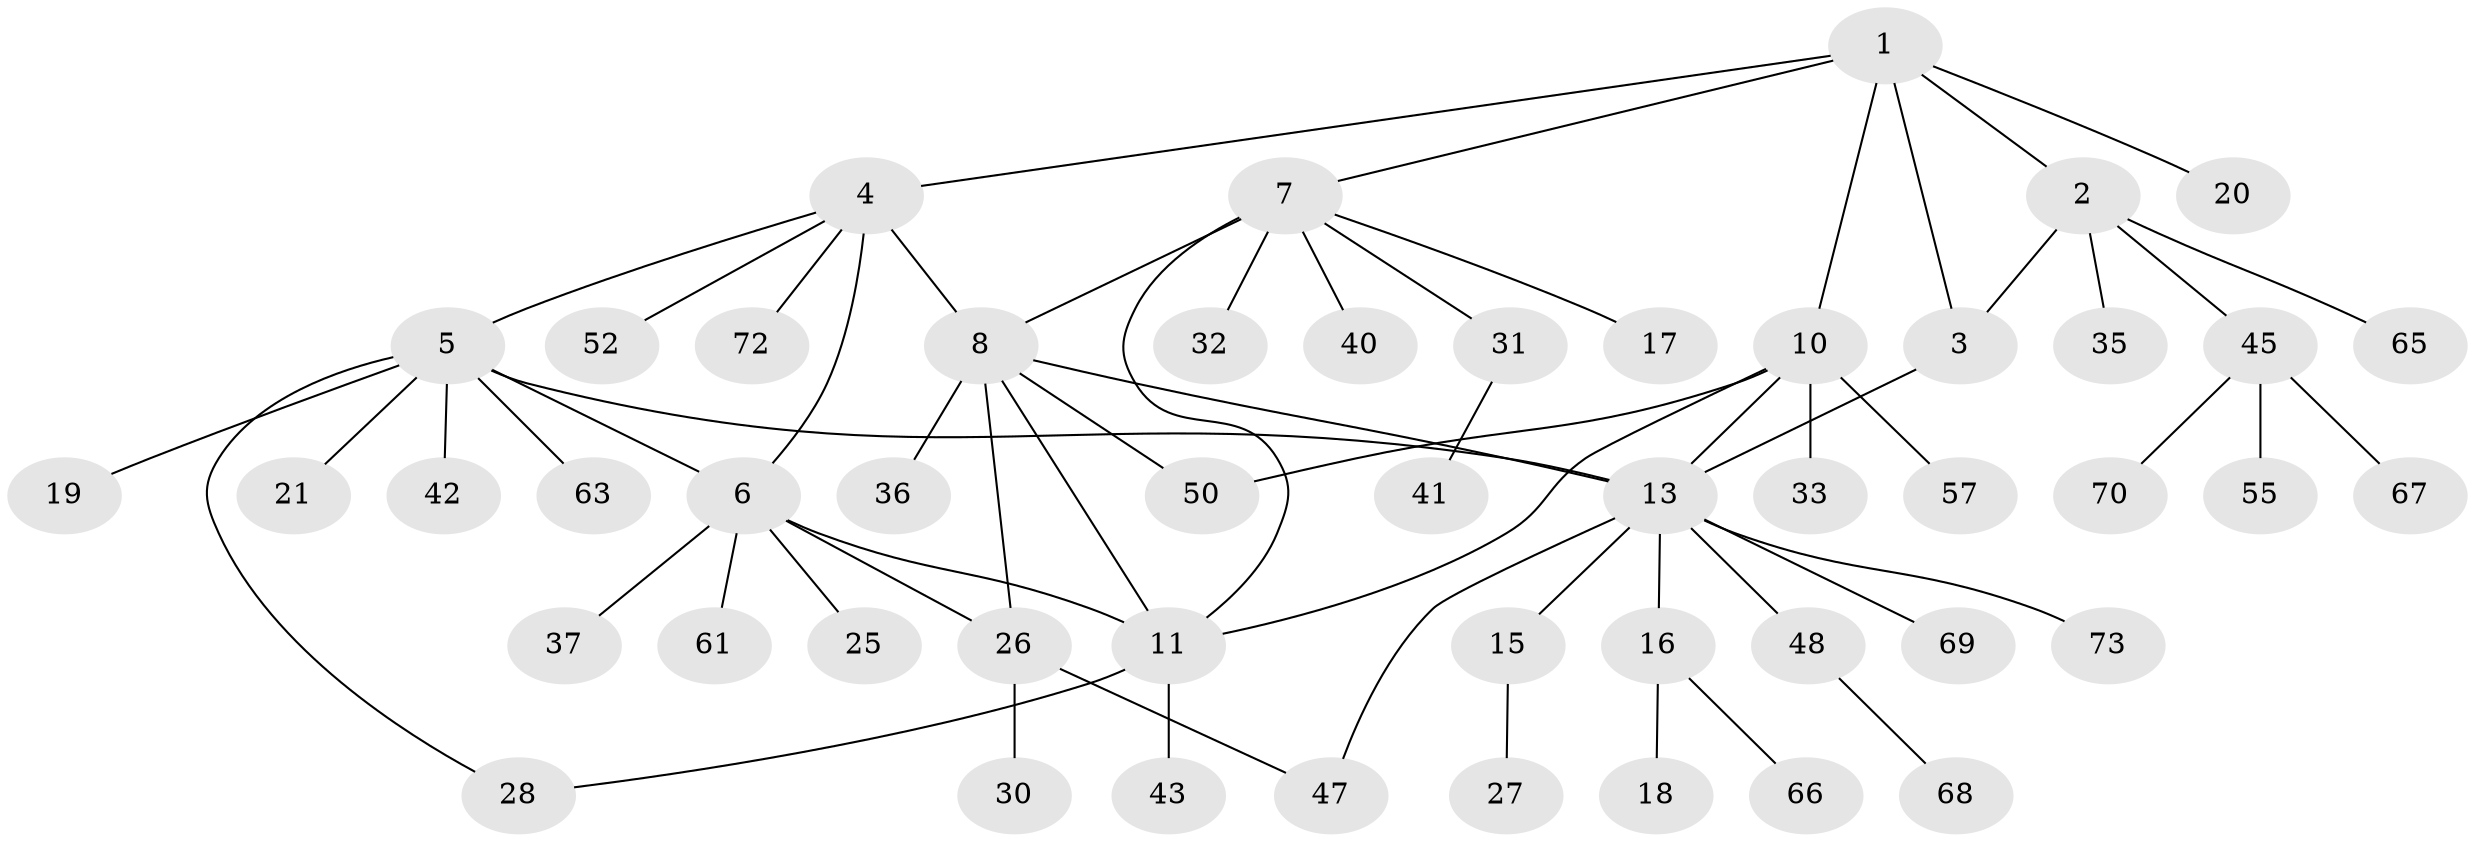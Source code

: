 // original degree distribution, {7: 0.0410958904109589, 6: 0.0410958904109589, 4: 0.0958904109589041, 8: 0.0273972602739726, 5: 0.0410958904109589, 9: 0.0136986301369863, 1: 0.547945205479452, 2: 0.1506849315068493, 3: 0.0410958904109589}
// Generated by graph-tools (version 1.1) at 2025/11/02/27/25 16:11:32]
// undirected, 50 vertices, 62 edges
graph export_dot {
graph [start="1"]
  node [color=gray90,style=filled];
  1 [super="+34"];
  2 [super="+71"];
  3 [super="+58"];
  4 [super="+64"];
  5 [super="+23"];
  6 [super="+29"];
  7 [super="+9"];
  8 [super="+38"];
  10 [super="+24"];
  11 [super="+12"];
  13 [super="+14"];
  15 [super="+60"];
  16 [super="+22"];
  17;
  18 [super="+49"];
  19;
  20;
  21;
  25 [super="+44"];
  26 [super="+59"];
  27;
  28 [super="+39"];
  30;
  31 [super="+46"];
  32;
  33;
  35;
  36;
  37;
  40;
  41;
  42;
  43;
  45 [super="+53"];
  47 [super="+51"];
  48 [super="+54"];
  50 [super="+56"];
  52;
  55;
  57;
  61 [super="+62"];
  63;
  65;
  66;
  67;
  68;
  69;
  70;
  72;
  73;
  1 -- 2;
  1 -- 3;
  1 -- 4;
  1 -- 10;
  1 -- 20;
  1 -- 7;
  2 -- 3;
  2 -- 35;
  2 -- 45;
  2 -- 65;
  3 -- 13;
  4 -- 5;
  4 -- 6;
  4 -- 8 [weight=2];
  4 -- 52;
  4 -- 72;
  5 -- 6;
  5 -- 13;
  5 -- 19;
  5 -- 21;
  5 -- 42;
  5 -- 28;
  5 -- 63;
  6 -- 25;
  6 -- 26;
  6 -- 37;
  6 -- 61;
  6 -- 11;
  7 -- 8 [weight=2];
  7 -- 17;
  7 -- 32;
  7 -- 40;
  7 -- 11;
  7 -- 31;
  8 -- 36;
  8 -- 13;
  8 -- 26;
  8 -- 11;
  8 -- 50;
  10 -- 11 [weight=2];
  10 -- 13;
  10 -- 33;
  10 -- 50;
  10 -- 57;
  11 -- 43;
  11 -- 28;
  13 -- 15 [weight=2];
  13 -- 16;
  13 -- 73;
  13 -- 48;
  13 -- 69;
  13 -- 47;
  15 -- 27;
  16 -- 18;
  16 -- 66;
  26 -- 30;
  26 -- 47;
  31 -- 41;
  45 -- 55;
  45 -- 67;
  45 -- 70;
  48 -- 68;
}
